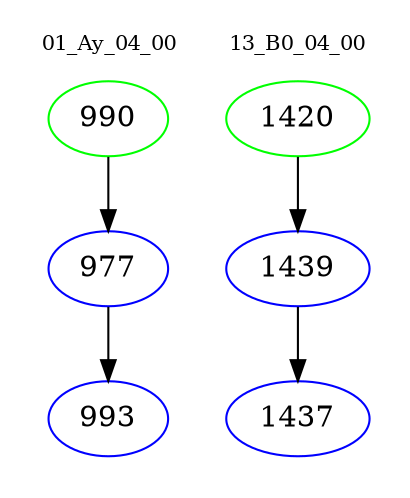 digraph{
subgraph cluster_0 {
color = white
label = "01_Ay_04_00";
fontsize=10;
T0_990 [label="990", color="green"]
T0_990 -> T0_977 [color="black"]
T0_977 [label="977", color="blue"]
T0_977 -> T0_993 [color="black"]
T0_993 [label="993", color="blue"]
}
subgraph cluster_1 {
color = white
label = "13_B0_04_00";
fontsize=10;
T1_1420 [label="1420", color="green"]
T1_1420 -> T1_1439 [color="black"]
T1_1439 [label="1439", color="blue"]
T1_1439 -> T1_1437 [color="black"]
T1_1437 [label="1437", color="blue"]
}
}
